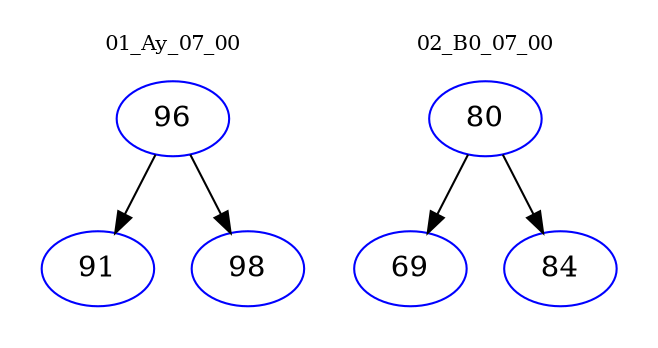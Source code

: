 digraph{
subgraph cluster_0 {
color = white
label = "01_Ay_07_00";
fontsize=10;
T0_96 [label="96", color="blue"]
T0_96 -> T0_91 [color="black"]
T0_91 [label="91", color="blue"]
T0_96 -> T0_98 [color="black"]
T0_98 [label="98", color="blue"]
}
subgraph cluster_1 {
color = white
label = "02_B0_07_00";
fontsize=10;
T1_80 [label="80", color="blue"]
T1_80 -> T1_69 [color="black"]
T1_69 [label="69", color="blue"]
T1_80 -> T1_84 [color="black"]
T1_84 [label="84", color="blue"]
}
}
